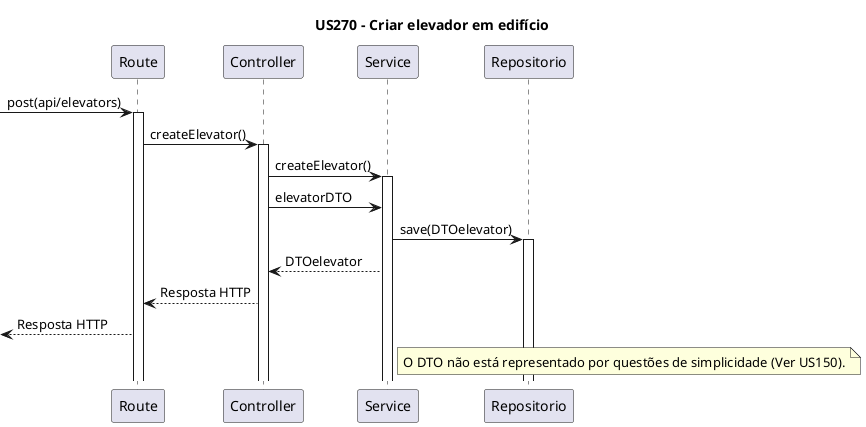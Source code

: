 @startuml
title US270 - Criar elevador em edifício

participant "Route" as Route
participant "Controller" as Controller
participant "Service" as Service
participant "Repositorio" as Repositorio


 -> Route : post(api/elevators)
activate Route
Route -> Controller : createElevator()
activate Controller
Controller -> Service : createElevator()
activate Service
Controller -> Service : elevatorDTO
Service -> Repositorio : save(DTOelevator)
activate Repositorio
Service --> Controller : DTOelevator
Controller--> Route : Resposta HTTP
<-- Route : Resposta HTTP
note right of Service
O DTO não está representado por questões de simplicidade (Ver US150).
end note
@enduml
